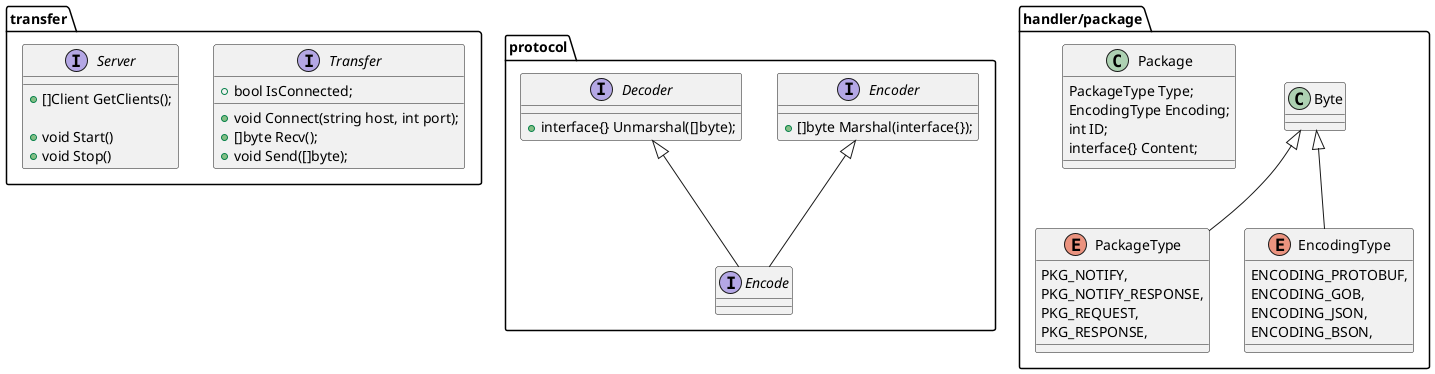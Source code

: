 @startuml

package transfer {
    interface Transfer {
        + bool IsConnected;

        + void Connect(string host, int port);
        + []byte Recv();
        + void Send([]byte);
    }

    interface Server {
        + []Client GetClients();

        + void Start()
        + void Stop()
    }
}

package protocol {
    interface Encoder {
        + []byte Marshal(interface{});
    }

    interface Decoder {
        + interface{} Unmarshal([]byte);
    }

    interface Encode extends Encoder, Decoder {
    }
}

package handler/package {
    enum PackageType extends Byte {
        PKG_NOTIFY,
        PKG_NOTIFY_RESPONSE,
        PKG_REQUEST,
        PKG_RESPONSE,
    }

    enum EncodingType extends Byte {
        ENCODING_PROTOBUF,
        ENCODING_GOB,
        ENCODING_JSON,
        ENCODING_BSON,
    }

    class Package {
        PackageType Type;
        EncodingType Encoding;
        int ID;
        interface{} Content;
    }
}

@enduml